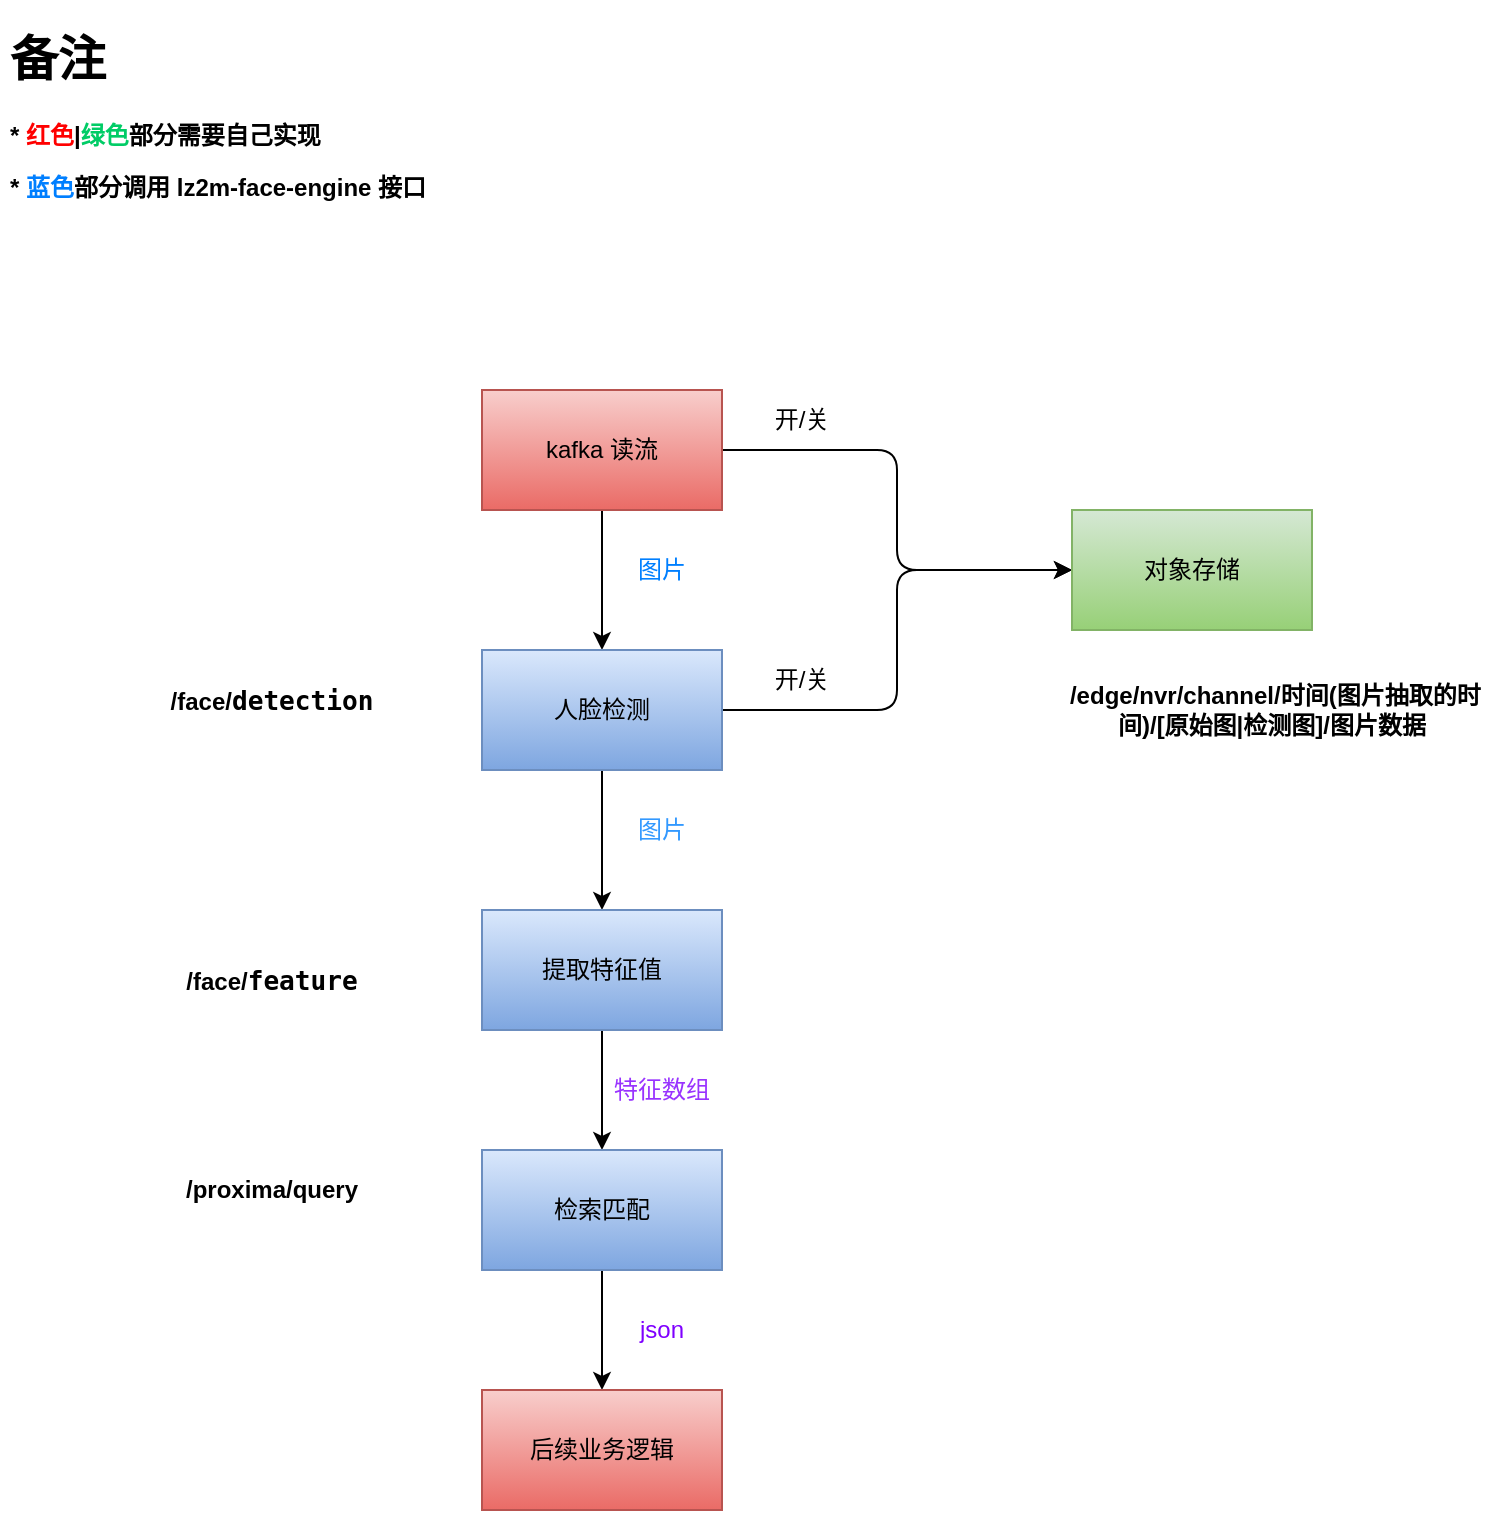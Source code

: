<mxfile version="17.4.6" type="github">
  <diagram id="Su9L9GBLkU5fHmpjonaS" name="Page-1">
    <mxGraphModel dx="2062" dy="1146" grid="1" gridSize="10" guides="1" tooltips="1" connect="1" arrows="1" fold="1" page="1" pageScale="1" pageWidth="827" pageHeight="1169" math="0" shadow="0">
      <root>
        <mxCell id="0" />
        <mxCell id="1" parent="0" />
        <mxCell id="DILQKqO1SH76Bk8c7bqB-4" value="" style="edgeStyle=orthogonalEdgeStyle;orthogonalLoop=1;jettySize=auto;html=1;" edge="1" parent="1" source="DILQKqO1SH76Bk8c7bqB-1" target="DILQKqO1SH76Bk8c7bqB-2">
          <mxGeometry relative="1" as="geometry" />
        </mxCell>
        <mxCell id="DILQKqO1SH76Bk8c7bqB-10" style="edgeStyle=orthogonalEdgeStyle;orthogonalLoop=1;jettySize=auto;html=1;" edge="1" parent="1" source="DILQKqO1SH76Bk8c7bqB-1" target="DILQKqO1SH76Bk8c7bqB-9">
          <mxGeometry relative="1" as="geometry" />
        </mxCell>
        <mxCell id="DILQKqO1SH76Bk8c7bqB-1" value="kafka 读流" style="whiteSpace=wrap;html=1;fillColor=#f8cecc;strokeColor=#b85450;gradientColor=#ea6b66;" vertex="1" parent="1">
          <mxGeometry x="261" y="225" width="120" height="60" as="geometry" />
        </mxCell>
        <mxCell id="DILQKqO1SH76Bk8c7bqB-6" style="edgeStyle=orthogonalEdgeStyle;orthogonalLoop=1;jettySize=auto;html=1;" edge="1" parent="1" source="DILQKqO1SH76Bk8c7bqB-2" target="DILQKqO1SH76Bk8c7bqB-5">
          <mxGeometry relative="1" as="geometry" />
        </mxCell>
        <mxCell id="DILQKqO1SH76Bk8c7bqB-16" style="edgeStyle=orthogonalEdgeStyle;orthogonalLoop=1;jettySize=auto;html=1;entryX=0;entryY=0.5;entryDx=0;entryDy=0;" edge="1" parent="1" source="DILQKqO1SH76Bk8c7bqB-2" target="DILQKqO1SH76Bk8c7bqB-9">
          <mxGeometry relative="1" as="geometry" />
        </mxCell>
        <mxCell id="DILQKqO1SH76Bk8c7bqB-2" value="人脸检测" style="whiteSpace=wrap;html=1;fillColor=#dae8fc;gradientColor=#7ea6e0;strokeColor=#6c8ebf;" vertex="1" parent="1">
          <mxGeometry x="261" y="355" width="120" height="60" as="geometry" />
        </mxCell>
        <mxCell id="DILQKqO1SH76Bk8c7bqB-8" style="edgeStyle=orthogonalEdgeStyle;orthogonalLoop=1;jettySize=auto;html=1;" edge="1" parent="1" source="DILQKqO1SH76Bk8c7bqB-5" target="DILQKqO1SH76Bk8c7bqB-7">
          <mxGeometry relative="1" as="geometry" />
        </mxCell>
        <mxCell id="DILQKqO1SH76Bk8c7bqB-5" value="提取特征值" style="whiteSpace=wrap;html=1;fillColor=#dae8fc;gradientColor=#7ea6e0;strokeColor=#6c8ebf;" vertex="1" parent="1">
          <mxGeometry x="261" y="485" width="120" height="60" as="geometry" />
        </mxCell>
        <mxCell id="DILQKqO1SH76Bk8c7bqB-18" style="edgeStyle=orthogonalEdgeStyle;orthogonalLoop=1;jettySize=auto;html=1;entryX=0.5;entryY=0;entryDx=0;entryDy=0;" edge="1" parent="1" source="DILQKqO1SH76Bk8c7bqB-7" target="DILQKqO1SH76Bk8c7bqB-17">
          <mxGeometry relative="1" as="geometry" />
        </mxCell>
        <mxCell id="DILQKqO1SH76Bk8c7bqB-7" value="检索匹配" style="whiteSpace=wrap;html=1;fillColor=#dae8fc;gradientColor=#7ea6e0;strokeColor=#6c8ebf;" vertex="1" parent="1">
          <mxGeometry x="261" y="605" width="120" height="60" as="geometry" />
        </mxCell>
        <mxCell id="DILQKqO1SH76Bk8c7bqB-9" value="对象存储" style="whiteSpace=wrap;html=1;fillColor=#d5e8d4;gradientColor=#97d077;strokeColor=#82b366;" vertex="1" parent="1">
          <mxGeometry x="556" y="285" width="120" height="60" as="geometry" />
        </mxCell>
        <mxCell id="DILQKqO1SH76Bk8c7bqB-11" value="开/关" style="text;html=1;strokeColor=none;fillColor=none;align=center;verticalAlign=middle;whiteSpace=wrap;" vertex="1" parent="1">
          <mxGeometry x="391" y="225" width="60" height="30" as="geometry" />
        </mxCell>
        <mxCell id="DILQKqO1SH76Bk8c7bqB-13" value="开/关" style="text;html=1;strokeColor=none;fillColor=none;align=center;verticalAlign=middle;whiteSpace=wrap;" vertex="1" parent="1">
          <mxGeometry x="391" y="355" width="60" height="30" as="geometry" />
        </mxCell>
        <mxCell id="DILQKqO1SH76Bk8c7bqB-14" value="&lt;div class=&quot;lake-content&quot;&gt;&lt;span class=&quot;ne-text&quot;&gt;&amp;nbsp;/edge/nvr/channel/时间(图片抽取的时间)/[原始图|检测图]/图片数据&lt;/span&gt;&lt;/div&gt;" style="text;html=1;strokeColor=none;fillColor=none;align=center;verticalAlign=middle;whiteSpace=wrap;fontStyle=1;" vertex="1" parent="1">
          <mxGeometry x="541" y="365" width="230" height="40" as="geometry" />
        </mxCell>
        <mxCell id="DILQKqO1SH76Bk8c7bqB-17" value="后续业务逻辑" style="whiteSpace=wrap;html=1;fillColor=#f8cecc;gradientColor=#ea6b66;strokeColor=#b85450;" vertex="1" parent="1">
          <mxGeometry x="261" y="725" width="120" height="60" as="geometry" />
        </mxCell>
        <mxCell id="DILQKqO1SH76Bk8c7bqB-20" value="/face/&lt;span style=&quot;background-color: rgb(255, 255, 255); font-family: &amp;quot;jetbrains mono&amp;quot;, monospace; font-size: 9.8pt;&quot;&gt;detection&lt;/span&gt;&lt;span style=&quot;font-family: monospace; font-size: 0px;&quot;&gt;%3CmxGraphModel%3E%3Croot%3E%3CmxCell%20id%3D%220%22%2F%3E%3CmxCell%20id%3D%221%22%20parent%3D%220%22%2F%3E%3CmxCell%20id%3D%222%22%20value%3D%22%E6%A3%80%E7%B4%A2%E5%8C%B9%E9%85%8D%22%20style%3D%22rounded%3D0%3BwhiteSpace%3Dwrap%3Bhtml%3D1%3BfillColor%3D%23dae8fc%3BstrokeColor%3D%236c8ebf%3B%22%20vertex%3D%221%22%20parent%3D%221%22%3E%3CmxGeometry%20x%3D%22170%22%20y%3D%22585%22%20width%3D%22120%22%20height%3D%2260%22%20as%3D%22geometry%22%2F%3E%3C%2FmxCell%3E%3C%2Froot%3E%3C%2FmxGraphModel%3E&lt;/span&gt;&lt;span style=&quot;font-family: monospace; font-size: 0px;&quot;&gt;%3CmxGraphModel%3E%3Croot%3E%3CmxCell%20id%3D%220%22%2F%3E%3CmxCell%20id%3D%221%22%20parent%3D%220%22%2F%3E%3CmxCell%20id%3D%222%22%20value%3D%22%E6%A3%80%E7%B4%A2%E5%8C%B9%E9%85%8D%22%20style%3D%22rounded%3D0%3BwhiteSpace%3Dwrap%3Bhtml%3D1%3BfillColor%3D%23dae8fc%3BstrokeColor%3D%236c8ebf%3B%22%20vertex%3D%221%22%20parent%3D%221%22%3E%3CmxGeometry%20x%3D%22170%22%20y%3D%22585%22%20width%3D%22120%22%20height%3D%2260%22%20as%3D%22geometry%22%2F%3E%3C%2FmxCell%3E%3C%2Froot%3E%3C%2FmxGraphModel%3E&lt;/span&gt;&lt;span style=&quot;font-family: monospace; font-size: 0px;&quot;&gt;%3CmxGraphModel%3E%3Croot%3E%3CmxCell%20id%3D%220%22%2F%3E%3CmxCell%20id%3D%221%22%20parent%3D%220%22%2F%3E%3CmxCell%20id%3D%222%22%20value%3D%22%E6%A3%80%E7%B4%A2%E5%8C%B9%E9%85%8D%22%20style%3D%22rounded%3D0%3BwhiteSpace%3Dwrap%3Bhtml%3D1%3BfillColor%3D%23dae8fc%3BstrokeColor%3D%236c8ebf%3B%22%20vertex%3D%221%22%20parent%3D%221%22%3E%3CmxGeometry%20x%3D%22170%22%20y%3D%22585%22%20width%3D%22120%22%20height%3D%2260%22%20as%3D%22geometry%22%2F%3E%3C%2FmxCell%3E%3C%2Froot%3E%3C%2FmxGraphModel%3E&lt;/span&gt;" style="text;html=1;strokeColor=none;fillColor=none;align=center;verticalAlign=middle;whiteSpace=wrap;fontStyle=1;" vertex="1" parent="1">
          <mxGeometry x="96" y="365" width="120" height="30" as="geometry" />
        </mxCell>
        <mxCell id="DILQKqO1SH76Bk8c7bqB-21" value="/face/&lt;span style=&quot;background-color: rgb(255 , 255 , 255) ; font-family: &amp;#34;jetbrains mono&amp;#34; , monospace ; font-size: 9.8pt&quot;&gt;feature&lt;/span&gt;&lt;span style=&quot;font-family: monospace ; font-size: 0px&quot;&gt;%3CmxGraphModel%3E%3Croot%3E%3CmxCell%20id%3D%220%22%2F%3E%3CmxCell%20id%3D%221%22%20parent%3D%220%22%2F%3E%3CmxCell%20id%3D%222%22%20value%3D%22%E6%A3%80%E7%B4%A2%E5%8C%B9%E9%85%8D%22%20style%3D%22rounded%3D0%3BwhiteSpace%3Dwrap%3Bhtml%3D1%3BfillColor%3D%23dae8fc%3BstrokeColor%3D%236c8ebf%3B%22%20vertex%3D%221%22%20parent%3D%221%22%3E%3CmxGeometry%20x%3D%22170%22%20y%3D%22585%22%20width%3D%22120%22%20height%3D%2260%22%20as%3D%22geometry%22%2F%3E%3C%2FmxCell%3E%3C%2Froot%3E%3C%2FmxGraphModel%3E&lt;/span&gt;&lt;span style=&quot;font-family: monospace ; font-size: 0px&quot;&gt;%3CmxGraphModel%3E%3Croot%3E%3CmxCell%20id%3D%220%22%2F%3E%3CmxCell%20id%3D%221%22%20parent%3D%220%22%2F%3E%3CmxCell%20id%3D%222%22%20value%3D%22%E6%A3%80%E7%B4%A2%E5%8C%B9%E9%85%8D%22%20style%3D%22rounded%3D0%3BwhiteSpace%3Dwrap%3Bhtml%3D1%3BfillColor%3D%23dae8fc%3BstrokeColor%3D%236c8ebf%3B%22%20vertex%3D%221%22%20parent%3D%221%22%3E%3CmxGeometry%20x%3D%22170%22%20y%3D%22585%22%20width%3D%22120%22%20height%3D%2260%22%20as%3D%22geometry%22%2F%3E%3C%2FmxCell%3E%3C%2Froot%3E%3C%2FmxGraphModel%3E&lt;/span&gt;&lt;span style=&quot;font-family: monospace ; font-size: 0px&quot;&gt;%3CmxGraphModel%3E%3Croot%3E%3CmxCell%20id%3D%220%22%2F%3E%3CmxCell%20id%3D%221%22%20parent%3D%220%22%2F%3E%3CmxCell%20id%3D%222%22%20value%3D%22%E6%A3%80%E7%B4%A2%E5%8C%B9%E9%85%8D%22%20style%3D%22rounded%3D0%3BwhiteSpace%3Dwrap%3Bhtml%3D1%3BfillColor%3D%23dae8fc%3BstrokeColor%3D%236c8ebf%3B%22%20vertex%3D%221%22%20parent%3D%221%22%3E%3CmxGeometry%20x%3D%22170%22%20y%3D%22585%22%20width%3D%22120%22%20height%3D%2260%22%20as%3D%22geometry%22%2F%3E%3C%2FmxCell%3E%3C%2Froot%3E%3C%2FmxGraphModel&lt;/span&gt;" style="text;html=1;strokeColor=none;fillColor=none;align=center;verticalAlign=middle;whiteSpace=wrap;fontStyle=1;" vertex="1" parent="1">
          <mxGeometry x="96" y="505" width="120" height="30" as="geometry" />
        </mxCell>
        <mxCell id="DILQKqO1SH76Bk8c7bqB-22" value="/proxima/query" style="text;html=1;strokeColor=none;fillColor=none;align=center;verticalAlign=middle;whiteSpace=wrap;fontStyle=1;" vertex="1" parent="1">
          <mxGeometry x="96" y="610" width="120" height="30" as="geometry" />
        </mxCell>
        <mxCell id="DILQKqO1SH76Bk8c7bqB-23" value="&lt;h1&gt;备注&lt;/h1&gt;&lt;p&gt;&lt;b&gt;* &lt;font color=&quot;#ff0000&quot;&gt;红色&lt;/font&gt;|&lt;font color=&quot;#00cc66&quot;&gt;绿色&lt;/font&gt;部分需要自己实现&lt;/b&gt;&lt;/p&gt;&lt;p&gt;&lt;b&gt;* &lt;font color=&quot;#007fff&quot;&gt;蓝色&lt;/font&gt;部分调用 lz2m-face-engine 接口&lt;/b&gt;&lt;/p&gt;" style="text;html=1;strokeColor=none;fillColor=none;spacing=5;spacingTop=-20;whiteSpace=wrap;overflow=hidden;" vertex="1" parent="1">
          <mxGeometry x="20" y="40" width="280" height="110" as="geometry" />
        </mxCell>
        <mxCell id="DILQKqO1SH76Bk8c7bqB-24" value="图片" style="text;html=1;strokeColor=none;fillColor=none;align=center;verticalAlign=middle;whiteSpace=wrap;rounded=0;sketch=0;fontColor=#007FFF;" vertex="1" parent="1">
          <mxGeometry x="321" y="300" width="60" height="30" as="geometry" />
        </mxCell>
        <mxCell id="DILQKqO1SH76Bk8c7bqB-25" value="图片" style="text;html=1;strokeColor=none;fillColor=none;align=center;verticalAlign=middle;whiteSpace=wrap;rounded=0;sketch=0;fontColor=#3399FF;" vertex="1" parent="1">
          <mxGeometry x="321" y="430" width="60" height="30" as="geometry" />
        </mxCell>
        <mxCell id="DILQKqO1SH76Bk8c7bqB-26" value="特征数组" style="text;html=1;strokeColor=none;fillColor=none;align=center;verticalAlign=middle;whiteSpace=wrap;rounded=0;sketch=0;fontColor=#9933FF;" vertex="1" parent="1">
          <mxGeometry x="321" y="560" width="60" height="30" as="geometry" />
        </mxCell>
        <mxCell id="DILQKqO1SH76Bk8c7bqB-27" value="json" style="text;html=1;strokeColor=none;fillColor=none;align=center;verticalAlign=middle;whiteSpace=wrap;rounded=0;sketch=0;fontColor=#7F00FF;" vertex="1" parent="1">
          <mxGeometry x="321" y="680" width="60" height="30" as="geometry" />
        </mxCell>
      </root>
    </mxGraphModel>
  </diagram>
</mxfile>
